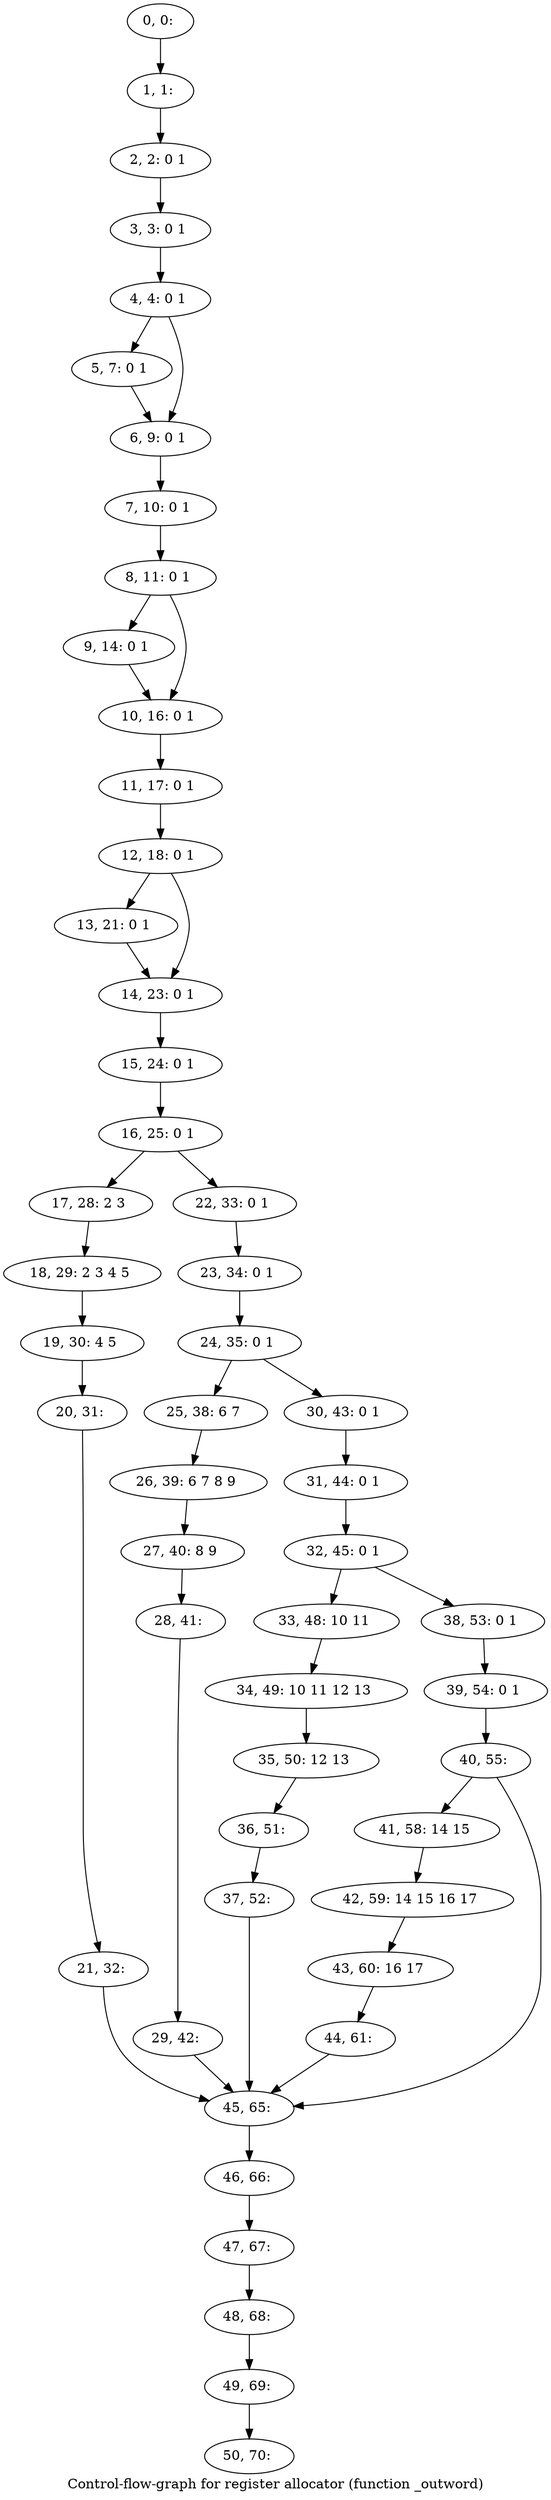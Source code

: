 digraph G {
graph [label="Control-flow-graph for register allocator (function _outword)"]
0[label="0, 0: "];
1[label="1, 1: "];
2[label="2, 2: 0 1 "];
3[label="3, 3: 0 1 "];
4[label="4, 4: 0 1 "];
5[label="5, 7: 0 1 "];
6[label="6, 9: 0 1 "];
7[label="7, 10: 0 1 "];
8[label="8, 11: 0 1 "];
9[label="9, 14: 0 1 "];
10[label="10, 16: 0 1 "];
11[label="11, 17: 0 1 "];
12[label="12, 18: 0 1 "];
13[label="13, 21: 0 1 "];
14[label="14, 23: 0 1 "];
15[label="15, 24: 0 1 "];
16[label="16, 25: 0 1 "];
17[label="17, 28: 2 3 "];
18[label="18, 29: 2 3 4 5 "];
19[label="19, 30: 4 5 "];
20[label="20, 31: "];
21[label="21, 32: "];
22[label="22, 33: 0 1 "];
23[label="23, 34: 0 1 "];
24[label="24, 35: 0 1 "];
25[label="25, 38: 6 7 "];
26[label="26, 39: 6 7 8 9 "];
27[label="27, 40: 8 9 "];
28[label="28, 41: "];
29[label="29, 42: "];
30[label="30, 43: 0 1 "];
31[label="31, 44: 0 1 "];
32[label="32, 45: 0 1 "];
33[label="33, 48: 10 11 "];
34[label="34, 49: 10 11 12 13 "];
35[label="35, 50: 12 13 "];
36[label="36, 51: "];
37[label="37, 52: "];
38[label="38, 53: 0 1 "];
39[label="39, 54: 0 1 "];
40[label="40, 55: "];
41[label="41, 58: 14 15 "];
42[label="42, 59: 14 15 16 17 "];
43[label="43, 60: 16 17 "];
44[label="44, 61: "];
45[label="45, 65: "];
46[label="46, 66: "];
47[label="47, 67: "];
48[label="48, 68: "];
49[label="49, 69: "];
50[label="50, 70: "];
0->1 ;
1->2 ;
2->3 ;
3->4 ;
4->5 ;
4->6 ;
5->6 ;
6->7 ;
7->8 ;
8->9 ;
8->10 ;
9->10 ;
10->11 ;
11->12 ;
12->13 ;
12->14 ;
13->14 ;
14->15 ;
15->16 ;
16->17 ;
16->22 ;
17->18 ;
18->19 ;
19->20 ;
20->21 ;
21->45 ;
22->23 ;
23->24 ;
24->25 ;
24->30 ;
25->26 ;
26->27 ;
27->28 ;
28->29 ;
29->45 ;
30->31 ;
31->32 ;
32->33 ;
32->38 ;
33->34 ;
34->35 ;
35->36 ;
36->37 ;
37->45 ;
38->39 ;
39->40 ;
40->41 ;
40->45 ;
41->42 ;
42->43 ;
43->44 ;
44->45 ;
45->46 ;
46->47 ;
47->48 ;
48->49 ;
49->50 ;
}
